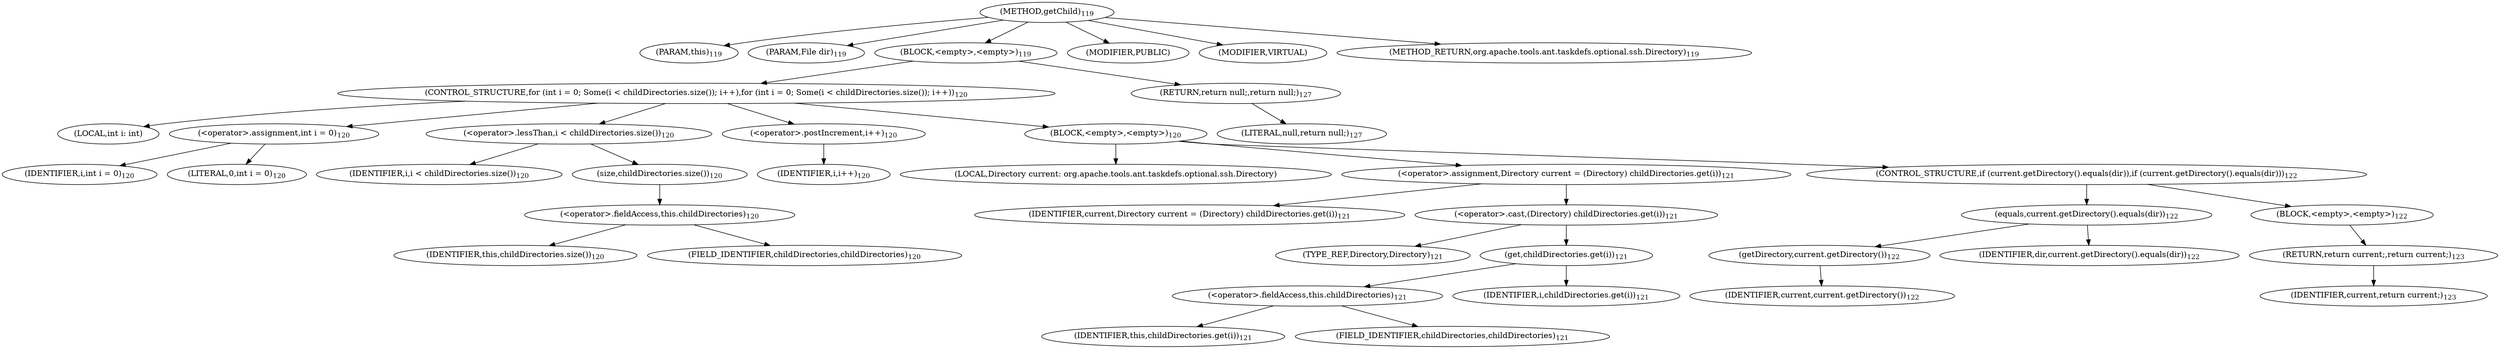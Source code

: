digraph "getChild" {  
"177" [label = <(METHOD,getChild)<SUB>119</SUB>> ]
"178" [label = <(PARAM,this)<SUB>119</SUB>> ]
"179" [label = <(PARAM,File dir)<SUB>119</SUB>> ]
"180" [label = <(BLOCK,&lt;empty&gt;,&lt;empty&gt;)<SUB>119</SUB>> ]
"181" [label = <(CONTROL_STRUCTURE,for (int i = 0; Some(i &lt; childDirectories.size()); i++),for (int i = 0; Some(i &lt; childDirectories.size()); i++))<SUB>120</SUB>> ]
"182" [label = <(LOCAL,int i: int)> ]
"183" [label = <(&lt;operator&gt;.assignment,int i = 0)<SUB>120</SUB>> ]
"184" [label = <(IDENTIFIER,i,int i = 0)<SUB>120</SUB>> ]
"185" [label = <(LITERAL,0,int i = 0)<SUB>120</SUB>> ]
"186" [label = <(&lt;operator&gt;.lessThan,i &lt; childDirectories.size())<SUB>120</SUB>> ]
"187" [label = <(IDENTIFIER,i,i &lt; childDirectories.size())<SUB>120</SUB>> ]
"188" [label = <(size,childDirectories.size())<SUB>120</SUB>> ]
"189" [label = <(&lt;operator&gt;.fieldAccess,this.childDirectories)<SUB>120</SUB>> ]
"190" [label = <(IDENTIFIER,this,childDirectories.size())<SUB>120</SUB>> ]
"191" [label = <(FIELD_IDENTIFIER,childDirectories,childDirectories)<SUB>120</SUB>> ]
"192" [label = <(&lt;operator&gt;.postIncrement,i++)<SUB>120</SUB>> ]
"193" [label = <(IDENTIFIER,i,i++)<SUB>120</SUB>> ]
"194" [label = <(BLOCK,&lt;empty&gt;,&lt;empty&gt;)<SUB>120</SUB>> ]
"195" [label = <(LOCAL,Directory current: org.apache.tools.ant.taskdefs.optional.ssh.Directory)> ]
"196" [label = <(&lt;operator&gt;.assignment,Directory current = (Directory) childDirectories.get(i))<SUB>121</SUB>> ]
"197" [label = <(IDENTIFIER,current,Directory current = (Directory) childDirectories.get(i))<SUB>121</SUB>> ]
"198" [label = <(&lt;operator&gt;.cast,(Directory) childDirectories.get(i))<SUB>121</SUB>> ]
"199" [label = <(TYPE_REF,Directory,Directory)<SUB>121</SUB>> ]
"200" [label = <(get,childDirectories.get(i))<SUB>121</SUB>> ]
"201" [label = <(&lt;operator&gt;.fieldAccess,this.childDirectories)<SUB>121</SUB>> ]
"202" [label = <(IDENTIFIER,this,childDirectories.get(i))<SUB>121</SUB>> ]
"203" [label = <(FIELD_IDENTIFIER,childDirectories,childDirectories)<SUB>121</SUB>> ]
"204" [label = <(IDENTIFIER,i,childDirectories.get(i))<SUB>121</SUB>> ]
"205" [label = <(CONTROL_STRUCTURE,if (current.getDirectory().equals(dir)),if (current.getDirectory().equals(dir)))<SUB>122</SUB>> ]
"206" [label = <(equals,current.getDirectory().equals(dir))<SUB>122</SUB>> ]
"207" [label = <(getDirectory,current.getDirectory())<SUB>122</SUB>> ]
"208" [label = <(IDENTIFIER,current,current.getDirectory())<SUB>122</SUB>> ]
"209" [label = <(IDENTIFIER,dir,current.getDirectory().equals(dir))<SUB>122</SUB>> ]
"210" [label = <(BLOCK,&lt;empty&gt;,&lt;empty&gt;)<SUB>122</SUB>> ]
"211" [label = <(RETURN,return current;,return current;)<SUB>123</SUB>> ]
"212" [label = <(IDENTIFIER,current,return current;)<SUB>123</SUB>> ]
"213" [label = <(RETURN,return null;,return null;)<SUB>127</SUB>> ]
"214" [label = <(LITERAL,null,return null;)<SUB>127</SUB>> ]
"215" [label = <(MODIFIER,PUBLIC)> ]
"216" [label = <(MODIFIER,VIRTUAL)> ]
"217" [label = <(METHOD_RETURN,org.apache.tools.ant.taskdefs.optional.ssh.Directory)<SUB>119</SUB>> ]
  "177" -> "178" 
  "177" -> "179" 
  "177" -> "180" 
  "177" -> "215" 
  "177" -> "216" 
  "177" -> "217" 
  "180" -> "181" 
  "180" -> "213" 
  "181" -> "182" 
  "181" -> "183" 
  "181" -> "186" 
  "181" -> "192" 
  "181" -> "194" 
  "183" -> "184" 
  "183" -> "185" 
  "186" -> "187" 
  "186" -> "188" 
  "188" -> "189" 
  "189" -> "190" 
  "189" -> "191" 
  "192" -> "193" 
  "194" -> "195" 
  "194" -> "196" 
  "194" -> "205" 
  "196" -> "197" 
  "196" -> "198" 
  "198" -> "199" 
  "198" -> "200" 
  "200" -> "201" 
  "200" -> "204" 
  "201" -> "202" 
  "201" -> "203" 
  "205" -> "206" 
  "205" -> "210" 
  "206" -> "207" 
  "206" -> "209" 
  "207" -> "208" 
  "210" -> "211" 
  "211" -> "212" 
  "213" -> "214" 
}
